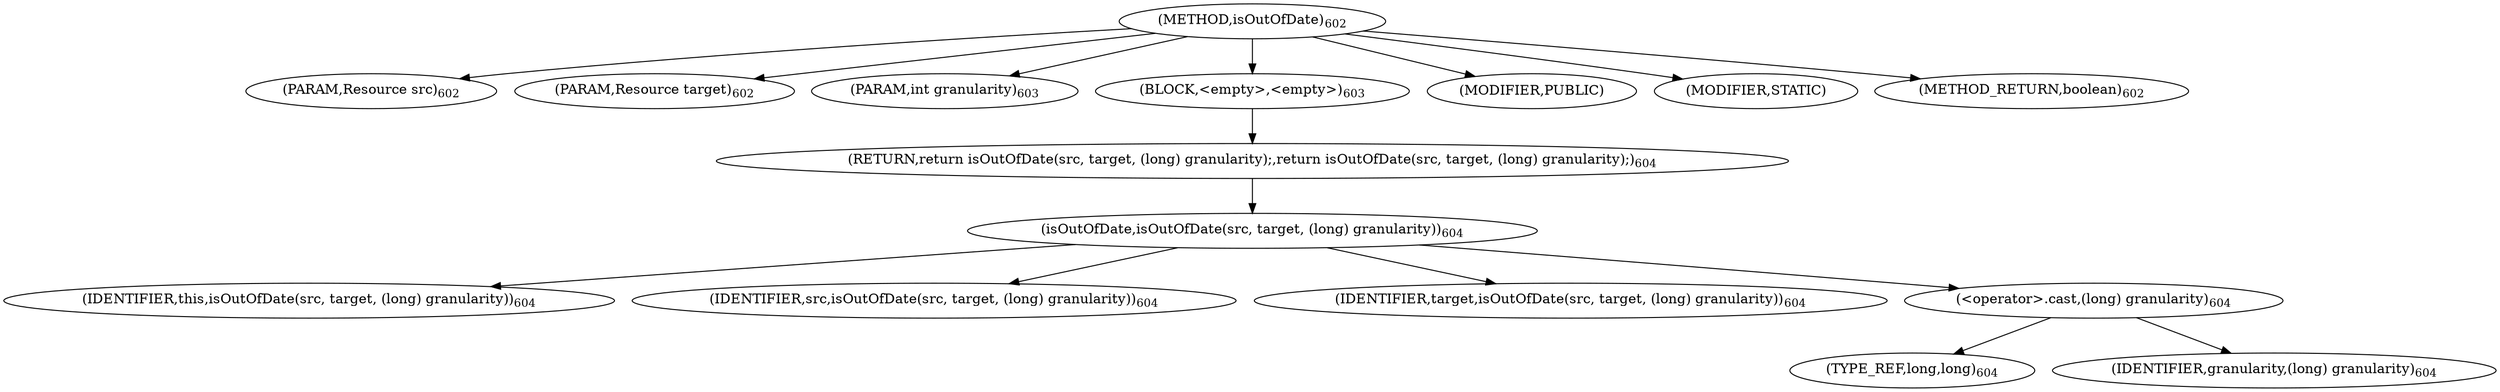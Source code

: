 digraph "isOutOfDate" {  
"1339" [label = <(METHOD,isOutOfDate)<SUB>602</SUB>> ]
"1340" [label = <(PARAM,Resource src)<SUB>602</SUB>> ]
"1341" [label = <(PARAM,Resource target)<SUB>602</SUB>> ]
"1342" [label = <(PARAM,int granularity)<SUB>603</SUB>> ]
"1343" [label = <(BLOCK,&lt;empty&gt;,&lt;empty&gt;)<SUB>603</SUB>> ]
"1344" [label = <(RETURN,return isOutOfDate(src, target, (long) granularity);,return isOutOfDate(src, target, (long) granularity);)<SUB>604</SUB>> ]
"1345" [label = <(isOutOfDate,isOutOfDate(src, target, (long) granularity))<SUB>604</SUB>> ]
"1346" [label = <(IDENTIFIER,this,isOutOfDate(src, target, (long) granularity))<SUB>604</SUB>> ]
"1347" [label = <(IDENTIFIER,src,isOutOfDate(src, target, (long) granularity))<SUB>604</SUB>> ]
"1348" [label = <(IDENTIFIER,target,isOutOfDate(src, target, (long) granularity))<SUB>604</SUB>> ]
"1349" [label = <(&lt;operator&gt;.cast,(long) granularity)<SUB>604</SUB>> ]
"1350" [label = <(TYPE_REF,long,long)<SUB>604</SUB>> ]
"1351" [label = <(IDENTIFIER,granularity,(long) granularity)<SUB>604</SUB>> ]
"1352" [label = <(MODIFIER,PUBLIC)> ]
"1353" [label = <(MODIFIER,STATIC)> ]
"1354" [label = <(METHOD_RETURN,boolean)<SUB>602</SUB>> ]
  "1339" -> "1340" 
  "1339" -> "1341" 
  "1339" -> "1342" 
  "1339" -> "1343" 
  "1339" -> "1352" 
  "1339" -> "1353" 
  "1339" -> "1354" 
  "1343" -> "1344" 
  "1344" -> "1345" 
  "1345" -> "1346" 
  "1345" -> "1347" 
  "1345" -> "1348" 
  "1345" -> "1349" 
  "1349" -> "1350" 
  "1349" -> "1351" 
}
